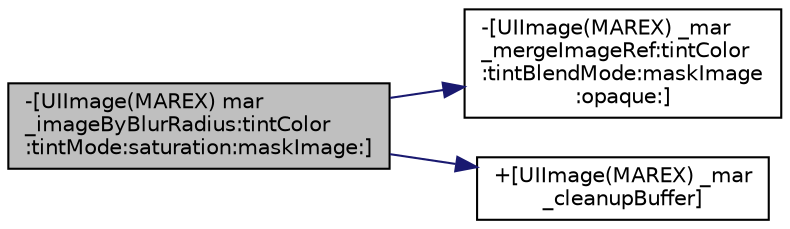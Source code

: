 digraph "-[UIImage(MAREX) mar_imageByBlurRadius:tintColor:tintMode:saturation:maskImage:]"
{
  edge [fontname="Helvetica",fontsize="10",labelfontname="Helvetica",labelfontsize="10"];
  node [fontname="Helvetica",fontsize="10",shape=record];
  rankdir="LR";
  Node35 [label="-[UIImage(MAREX) mar\l_imageByBlurRadius:tintColor\l:tintMode:saturation:maskImage:]",height=0.2,width=0.4,color="black", fillcolor="grey75", style="filled", fontcolor="black"];
  Node35 -> Node36 [color="midnightblue",fontsize="10",style="solid",fontname="Helvetica"];
  Node36 [label="-[UIImage(MAREX) _mar\l_mergeImageRef:tintColor\l:tintBlendMode:maskImage\l:opaque:]",height=0.2,width=0.4,color="black", fillcolor="white", style="filled",URL="$category_u_i_image_07_m_a_r_e_x_08.html#a81016c59ca04f115e8a81953b5cad818"];
  Node35 -> Node37 [color="midnightblue",fontsize="10",style="solid",fontname="Helvetica"];
  Node37 [label="+[UIImage(MAREX) _mar\l_cleanupBuffer]",height=0.2,width=0.4,color="black", fillcolor="white", style="filled",URL="$category_u_i_image_07_m_a_r_e_x_08.html#a39616677076eda34267aeb248726789e"];
}
